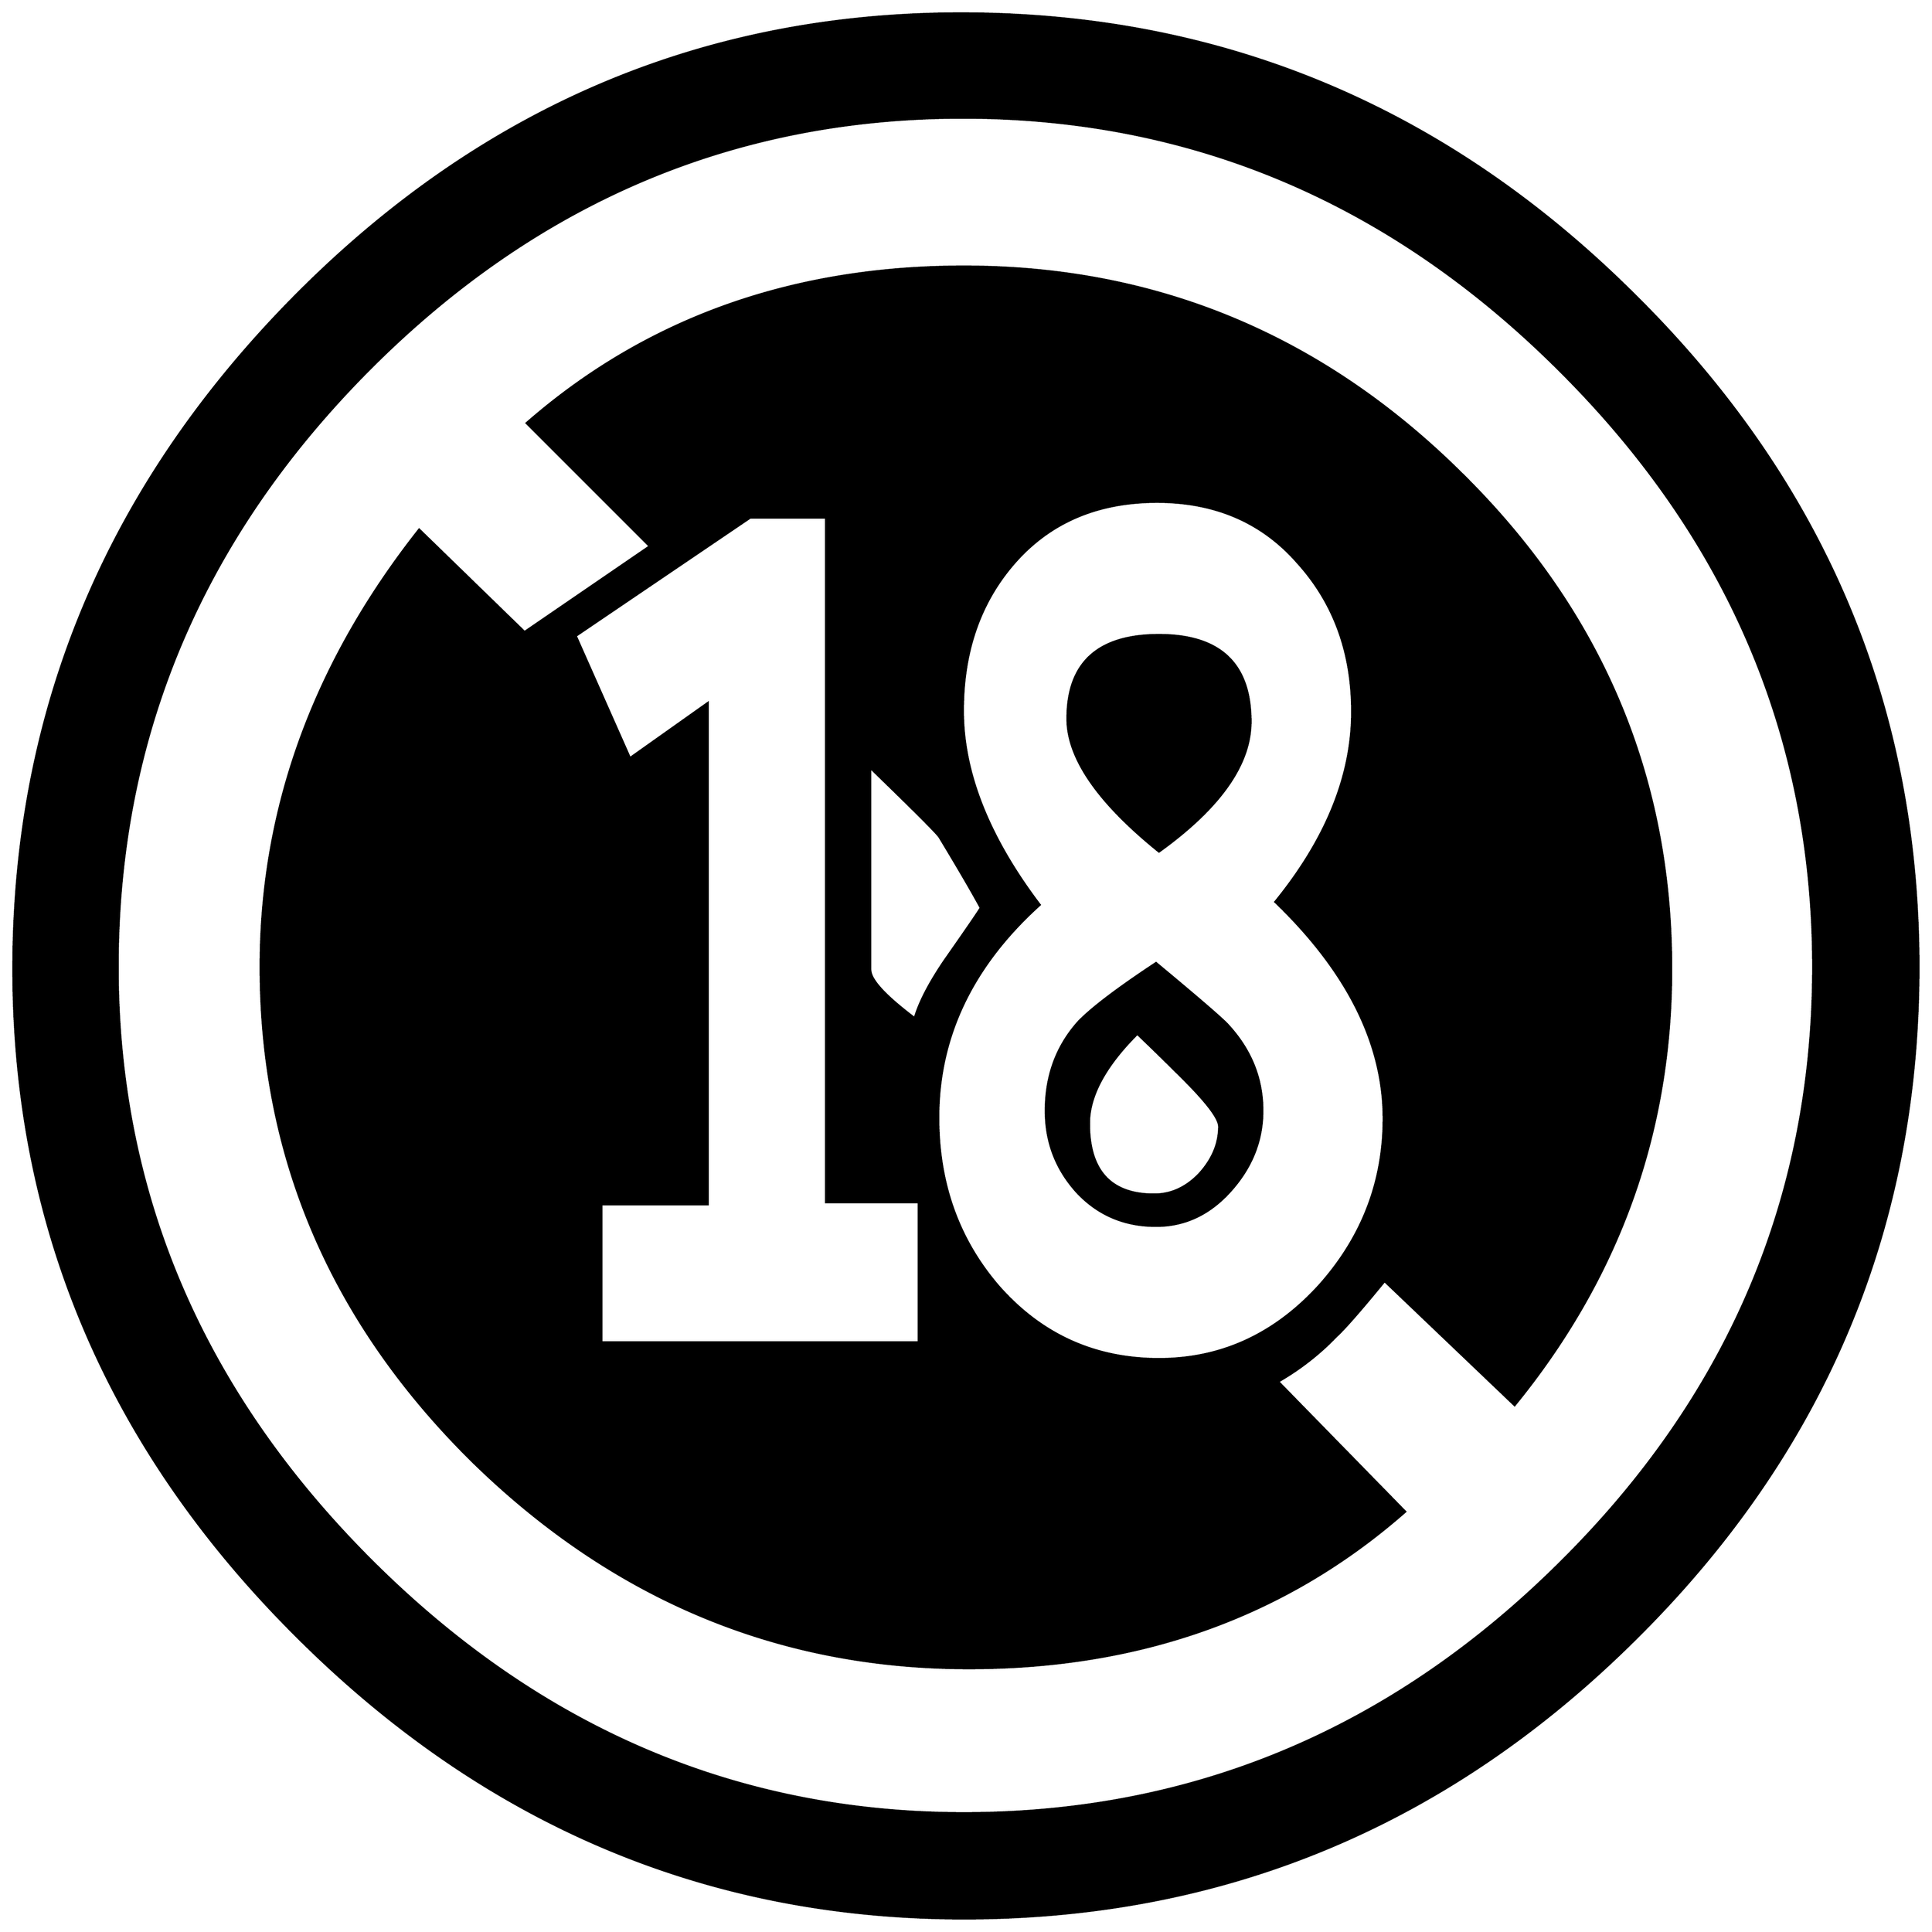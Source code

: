 


\begin{tikzpicture}[y=0.80pt, x=0.80pt, yscale=-1.0, xscale=1.0, inner sep=0pt, outer sep=0pt]
\begin{scope}[shift={(100.0,1718.0)},nonzero rule]
  \path[draw=.,fill=.,line width=1.600pt] (2016.0,-593.0) ..
    controls (2016.0,-328.333) and (1920.667,-101.333) ..
    (1730.0,88.0) .. controls (1539.333,278.0) and (1311.667,373.0)
    .. (1047.0,373.0) .. controls (786.333,373.0) and
    (560.333,277.333) .. (369.0,86.0) .. controls (177.667,-104.667) and
    (82.0,-330.333) .. (82.0,-591.0) .. controls (82.0,-853.0) and
    (176.667,-1080.0) .. (366.0,-1272.0) .. controls
    (556.0,-1464.667) and (782.0,-1561.0) .. (1044.0,-1561.0) ..
    controls (1308.667,-1561.0) and (1536.667,-1465.667) ..
    (1728.0,-1275.0) .. controls (1920.0,-1085.0) and
    (2016.0,-857.667) .. (2016.0,-593.0) -- cycle(1909.0,-593.0)
    .. controls (1909.0,-825.667) and (1823.333,-1027.333) ..
    (1652.0,-1198.0) .. controls (1480.667,-1369.333) and
    (1278.667,-1455.0) .. (1046.0,-1455.0) .. controls
    (813.333,-1455.0) and (612.0,-1369.333) .. (442.0,-1198.0) ..
    controls (272.667,-1027.333) and (188.0,-825.667) ..
    (188.0,-593.0) .. controls (188.0,-363.0) and (273.667,-162.333)
    .. (445.0,9.0) .. controls (616.333,180.333) and (817.0,266.0)
    .. (1047.0,266.0) .. controls (1280.333,266.0) and
    (1482.333,181.0) .. (1653.0,11.0) .. controls (1823.667,-158.333)
    and (1909.0,-359.667) .. (1909.0,-593.0) --
    cycle(1765.0,-591.0) .. controls (1765.0,-425.667) and
    (1712.0,-278.0) .. (1606.0,-148.0) -- (1474.0,-274.0) ..
    controls (1450.0,-244.667) and (1433.667,-226.0) ..
    (1425.0,-218.0) .. controls (1407.667,-200.0) and
    (1388.0,-184.667) .. (1366.0,-172.0) -- (1495.0,-40.0) ..
    controls (1374.333,66.0) and (1226.667,119.0) .. (1052.0,119.0)
    .. controls (858.667,119.0) and (690.333,48.667) .. (547.0,-92.0)
    .. controls (404.333,-233.333) and (333.0,-400.333) ..
    (333.0,-593.0) .. controls (333.0,-753.0) and (386.667,-901.0)
    .. (494.0,-1037.0) -- (601.0,-933.0) -- (728.0,-1020.0) --
    (603.0,-1145.0) .. controls (724.333,-1251.0) and
    (872.333,-1304.0) .. (1047.0,-1304.0) .. controls
    (1242.333,-1304.0) and (1410.667,-1234.0) .. (1552.0,-1094.0) ..
    controls (1694.0,-954.0) and (1765.0,-786.333) ..
    (1765.0,-591.0) -- cycle(1473.0,-439.0) .. controls
    (1473.0,-515.0) and (1436.333,-588.333) .. (1363.0,-659.0) ..
    controls (1415.0,-723.0) and (1441.0,-787.333) ..
    (1441.0,-852.0) .. controls (1441.0,-912.0) and
    (1422.667,-962.333) .. (1386.0,-1003.0) .. controls
    (1350.0,-1044.333) and (1302.333,-1065.0) .. (1243.0,-1065.0) ..
    controls (1183.0,-1065.0) and (1135.0,-1044.667) ..
    (1099.0,-1004.0) .. controls (1063.667,-964.0) and
    (1046.0,-913.667) .. (1046.0,-853.0) .. controls
    (1046.0,-790.333) and (1072.0,-724.667) .. (1124.0,-656.0) ..
    controls (1055.333,-594.0) and (1021.0,-522.0) ..
    (1021.0,-440.0) .. controls (1021.0,-373.333) and
    (1041.333,-316.333) .. (1082.0,-269.0) .. controls
    (1125.333,-219.667) and (1179.667,-195.0) .. (1245.0,-195.0) ..
    controls (1308.333,-195.0) and (1362.667,-220.0) ..
    (1408.0,-270.0) .. controls (1451.333,-318.667) and
    (1473.0,-375.0) .. (1473.0,-439.0) -- cycle(1064.0,-653.0)
    .. controls (1055.333,-669.0) and (1041.333,-693.0) ..
    (1022.0,-725.0) .. controls (1019.333,-729.0) and
    (996.0,-752.333) .. (952.0,-795.0) -- (952.0,-590.0) ..
    controls (952.0,-580.0) and (967.0,-563.667) .. (997.0,-541.0)
    .. controls (1001.667,-557.0) and (1011.667,-576.333) ..
    (1027.0,-599.0) .. controls (1050.333,-632.333) and
    (1062.667,-650.333) .. (1064.0,-653.0) -- cycle(1001.0,-212.0)
    -- (1001.0,-354.0) -- (907.0,-354.0) -- (907.0,-1049.0) --
    (830.0,-1049.0) -- (653.0,-929.0) -- (708.0,-805.0) --
    (787.0,-861.0) -- (787.0,-352.0) -- (679.0,-352.0) --
    (679.0,-212.0) -- (1001.0,-212.0) -- cycle(1338.0,-842.0) ..
    controls (1338.0,-798.667) and (1307.0,-754.667) ..
    (1245.0,-710.0) .. controls (1183.0,-760.0) and
    (1152.0,-805.0) .. (1152.0,-845.0) .. controls
    (1152.0,-901.667) and (1183.0,-930.0) .. (1245.0,-930.0) ..
    controls (1307.0,-930.0) and (1338.0,-900.667) ..
    (1338.0,-842.0) -- cycle(1350.0,-447.0) .. controls
    (1350.0,-417.0) and (1339.333,-390.0) .. (1318.0,-366.0) ..
    controls (1296.667,-342.0) and (1271.333,-330.0) ..
    (1242.0,-330.0) .. controls (1210.0,-330.0) and
    (1183.333,-341.333) .. (1162.0,-364.0) .. controls
    (1140.667,-387.333) and (1130.0,-415.0) .. (1130.0,-447.0) ..
    controls (1130.0,-482.333) and (1141.0,-512.333) ..
    (1163.0,-537.0) .. controls (1176.333,-551.0) and
    (1202.667,-571.0) .. (1242.0,-597.0) .. controls
    (1285.333,-561.0) and (1309.667,-540.0) .. (1315.0,-534.0) ..
    controls (1338.333,-508.667) and (1350.0,-479.667) ..
    (1350.0,-447.0) -- cycle(1306.0,-431.0) .. controls
    (1306.0,-439.0) and (1294.0,-455.0) .. (1270.0,-479.0) ..
    controls (1254.667,-494.333) and (1239.0,-509.667) ..
    (1223.0,-525.0) .. controls (1190.333,-492.333) and
    (1174.0,-462.0) .. (1174.0,-434.0) .. controls
    (1174.0,-386.0) and (1196.0,-362.0) .. (1240.0,-362.0) ..
    controls (1257.333,-362.0) and (1272.667,-369.0) ..
    (1286.0,-383.0) .. controls (1299.333,-397.667) and
    (1306.0,-413.667) .. (1306.0,-431.0) -- cycle;
\end{scope}

\end{tikzpicture}

